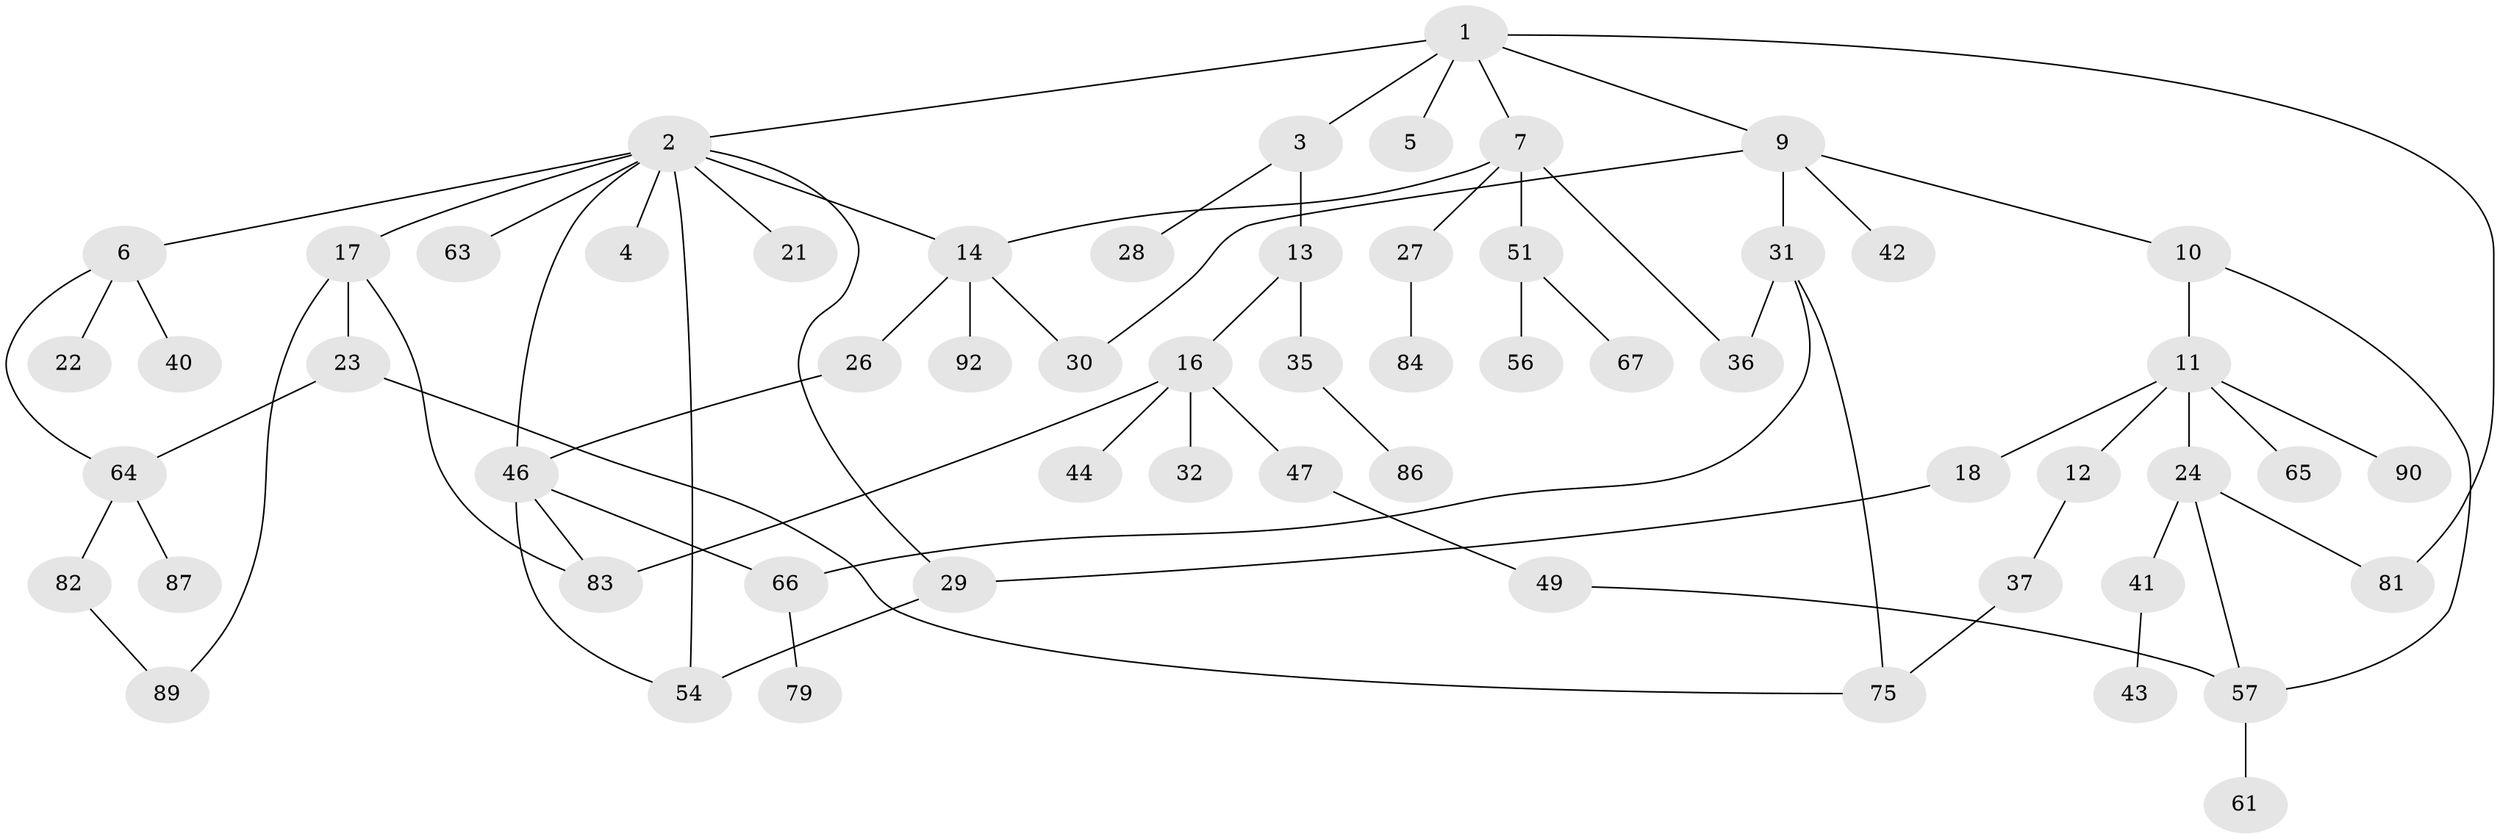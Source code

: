 // original degree distribution, {7: 0.010869565217391304, 9: 0.010869565217391304, 3: 0.2391304347826087, 2: 0.30434782608695654, 1: 0.32608695652173914, 5: 0.021739130434782608, 6: 0.03260869565217391, 4: 0.05434782608695652}
// Generated by graph-tools (version 1.1) at 2025/41/03/06/25 10:41:30]
// undirected, 59 vertices, 75 edges
graph export_dot {
graph [start="1"]
  node [color=gray90,style=filled];
  1 [super="+15"];
  2 [super="+59"];
  3;
  4 [super="+34"];
  5;
  6 [super="+8"];
  7 [super="+19"];
  9 [super="+53"];
  10 [super="+25"];
  11 [super="+39"];
  12;
  13 [super="+91"];
  14 [super="+76"];
  16 [super="+45"];
  17 [super="+20"];
  18 [super="+48"];
  21;
  22;
  23 [super="+74"];
  24 [super="+55"];
  26 [super="+62"];
  27 [super="+38"];
  28 [super="+60"];
  29;
  30 [super="+50"];
  31 [super="+33"];
  32;
  35 [super="+68"];
  36 [super="+52"];
  37 [super="+88"];
  40 [super="+71"];
  41 [super="+73"];
  42;
  43;
  44;
  46 [super="+58"];
  47;
  49 [super="+69"];
  51;
  54;
  56 [super="+72"];
  57 [super="+77"];
  61 [super="+80"];
  63;
  64 [super="+78"];
  65;
  66 [super="+85"];
  67 [super="+70"];
  75;
  79;
  81;
  82;
  83;
  84;
  86;
  87;
  89;
  90;
  92;
  1 -- 2;
  1 -- 3;
  1 -- 5;
  1 -- 7;
  1 -- 9;
  1 -- 81;
  2 -- 4;
  2 -- 6;
  2 -- 14;
  2 -- 17;
  2 -- 21;
  2 -- 46;
  2 -- 63;
  2 -- 29;
  2 -- 54;
  3 -- 13;
  3 -- 28;
  6 -- 64;
  6 -- 40;
  6 -- 22;
  7 -- 51;
  7 -- 14;
  7 -- 27;
  7 -- 36;
  9 -- 10;
  9 -- 30;
  9 -- 31;
  9 -- 42;
  10 -- 11;
  10 -- 57;
  11 -- 12;
  11 -- 18;
  11 -- 24;
  11 -- 65;
  11 -- 90;
  12 -- 37;
  13 -- 16;
  13 -- 35;
  14 -- 26;
  14 -- 92;
  14 -- 30;
  16 -- 32;
  16 -- 44;
  16 -- 47;
  16 -- 83;
  17 -- 23;
  17 -- 83;
  17 -- 89;
  18 -- 29;
  23 -- 75;
  23 -- 64;
  24 -- 41;
  24 -- 81;
  24 -- 57;
  26 -- 46;
  27 -- 84;
  29 -- 54;
  31 -- 66;
  31 -- 75;
  31 -- 36;
  35 -- 86;
  37 -- 75;
  41 -- 43;
  46 -- 54;
  46 -- 83;
  46 -- 66;
  47 -- 49;
  49 -- 57;
  51 -- 56;
  51 -- 67;
  57 -- 61;
  64 -- 82;
  64 -- 87;
  66 -- 79;
  82 -- 89;
}
